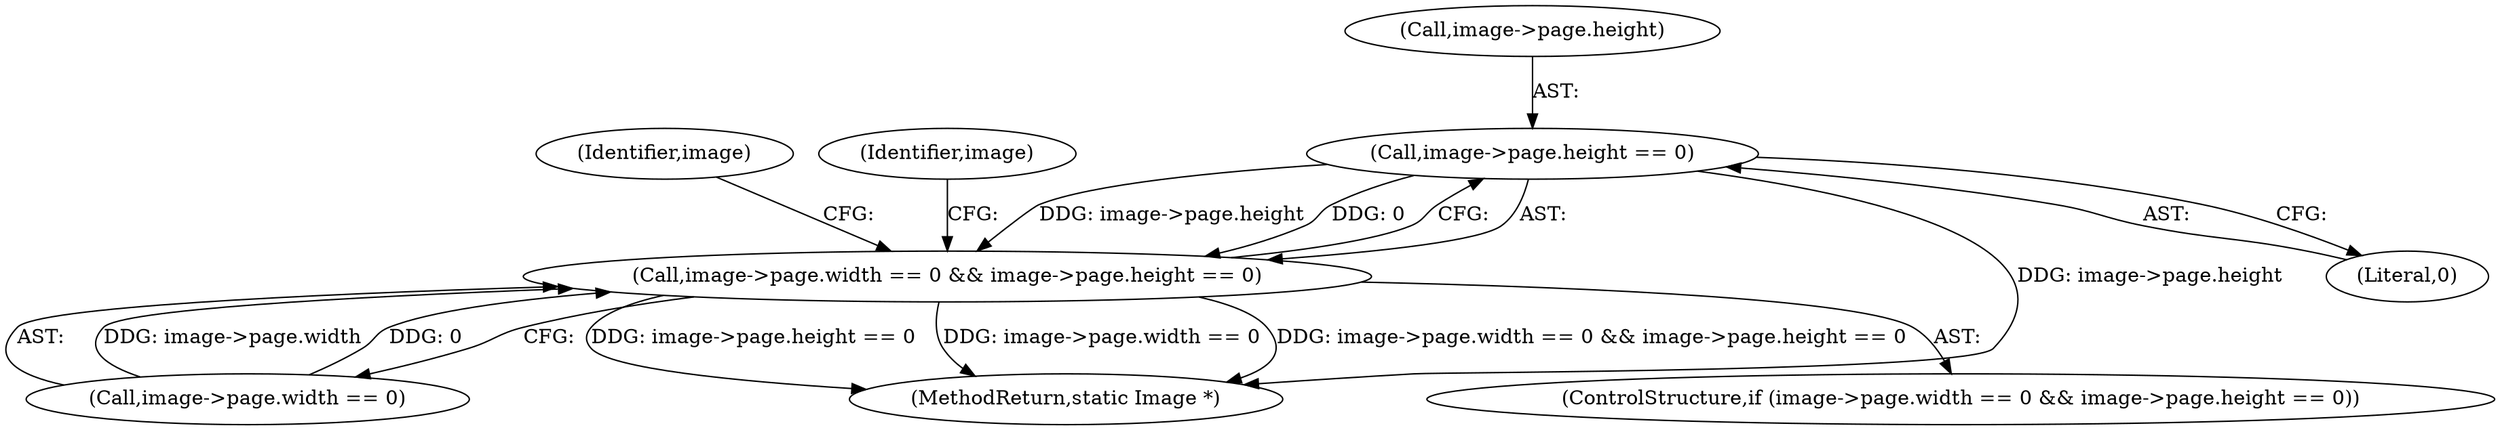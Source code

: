 digraph "0_ImageMagick6_1007b98f8795ad4bea6bc5f68a32d83e982fdae4@pointer" {
"1002219" [label="(Call,image->page.height == 0)"];
"1002211" [label="(Call,image->page.width == 0 && image->page.height == 0)"];
"1002246" [label="(Identifier,image)"];
"1002230" [label="(Identifier,image)"];
"1002220" [label="(Call,image->page.height)"];
"1002211" [label="(Call,image->page.width == 0 && image->page.height == 0)"];
"1002336" [label="(MethodReturn,static Image *)"];
"1002212" [label="(Call,image->page.width == 0)"];
"1002225" [label="(Literal,0)"];
"1002219" [label="(Call,image->page.height == 0)"];
"1002210" [label="(ControlStructure,if (image->page.width == 0 && image->page.height == 0))"];
"1002219" -> "1002211"  [label="AST: "];
"1002219" -> "1002225"  [label="CFG: "];
"1002220" -> "1002219"  [label="AST: "];
"1002225" -> "1002219"  [label="AST: "];
"1002211" -> "1002219"  [label="CFG: "];
"1002219" -> "1002336"  [label="DDG: image->page.height"];
"1002219" -> "1002211"  [label="DDG: image->page.height"];
"1002219" -> "1002211"  [label="DDG: 0"];
"1002211" -> "1002210"  [label="AST: "];
"1002211" -> "1002212"  [label="CFG: "];
"1002212" -> "1002211"  [label="AST: "];
"1002230" -> "1002211"  [label="CFG: "];
"1002246" -> "1002211"  [label="CFG: "];
"1002211" -> "1002336"  [label="DDG: image->page.width == 0 && image->page.height == 0"];
"1002211" -> "1002336"  [label="DDG: image->page.height == 0"];
"1002211" -> "1002336"  [label="DDG: image->page.width == 0"];
"1002212" -> "1002211"  [label="DDG: image->page.width"];
"1002212" -> "1002211"  [label="DDG: 0"];
}
